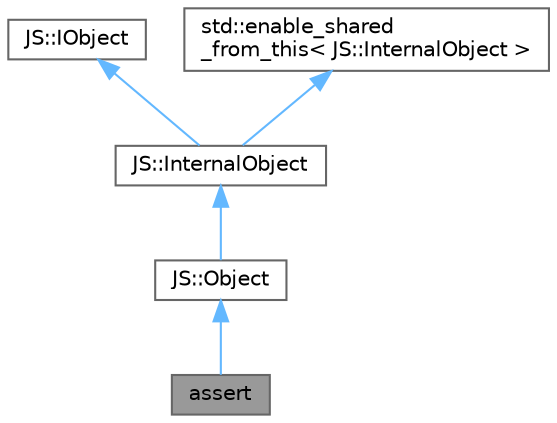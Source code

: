 digraph "assert"
{
 // LATEX_PDF_SIZE
  bgcolor="transparent";
  edge [fontname=Helvetica,fontsize=10,labelfontname=Helvetica,labelfontsize=10];
  node [fontname=Helvetica,fontsize=10,shape=box,height=0.2,width=0.4];
  Node1 [id="Node000001",label="assert",height=0.2,width=0.4,color="gray40", fillcolor="grey60", style="filled", fontcolor="black",tooltip=" "];
  Node2 -> Node1 [id="edge1_Node000001_Node000002",dir="back",color="steelblue1",style="solid",tooltip=" "];
  Node2 [id="Node000002",label="JS::Object",height=0.2,width=0.4,color="gray40", fillcolor="white", style="filled",URL="$classJS_1_1Object.html",tooltip="Represents a JavaScript-like object in C++."];
  Node3 -> Node2 [id="edge2_Node000002_Node000003",dir="back",color="steelblue1",style="solid",tooltip=" "];
  Node3 [id="Node000003",label="JS::InternalObject",height=0.2,width=0.4,color="gray40", fillcolor="white", style="filled",URL="$classJS_1_1InternalObject.html",tooltip="Represents a base object for all JavaScript-like objects in C++."];
  Node4 -> Node3 [id="edge3_Node000003_Node000004",dir="back",color="steelblue1",style="solid",tooltip=" "];
  Node4 [id="Node000004",label="JS::IObject",height=0.2,width=0.4,color="gray40", fillcolor="white", style="filled",URL="$classJS_1_1IObject.html",tooltip="Represents a base object for all JavaScript-like objects in C++."];
  Node5 -> Node3 [id="edge4_Node000003_Node000005",dir="back",color="steelblue1",style="solid",tooltip=" "];
  Node5 [id="Node000005",label="std::enable_shared\l_from_this\< JS::InternalObject \>",height=0.2,width=0.4,color="gray40", fillcolor="white", style="filled",tooltip=" "];
}
